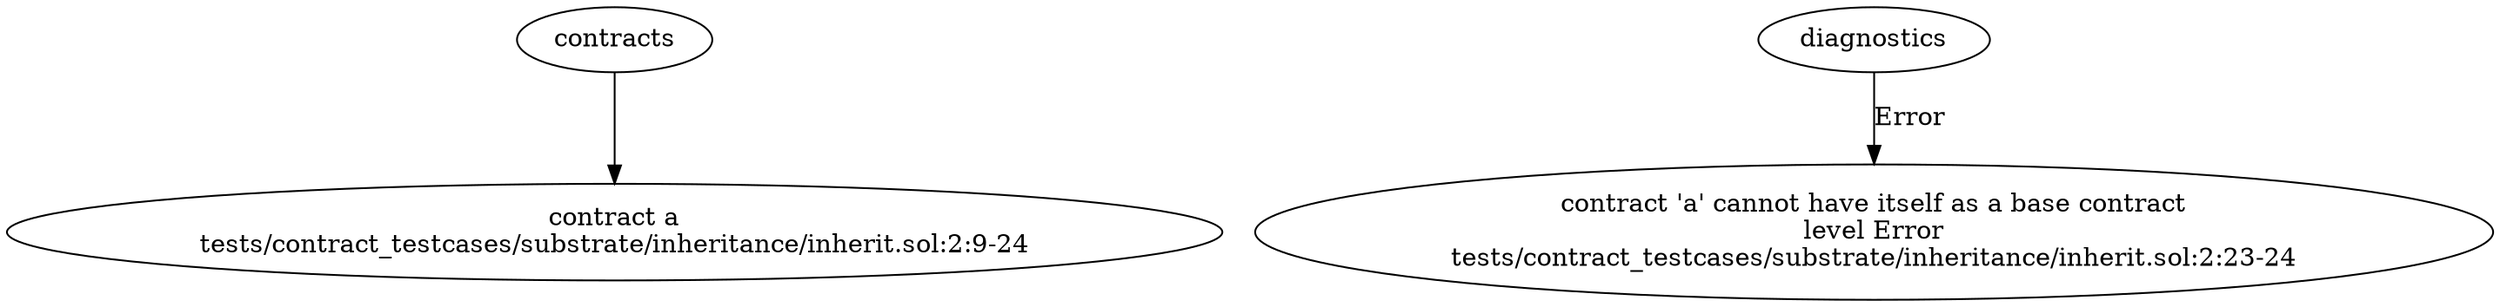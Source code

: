 strict digraph "tests/contract_testcases/substrate/inheritance/inherit.sol" {
	contract [label="contract a\ntests/contract_testcases/substrate/inheritance/inherit.sol:2:9-24"]
	diagnostic [label="contract 'a' cannot have itself as a base contract\nlevel Error\ntests/contract_testcases/substrate/inheritance/inherit.sol:2:23-24"]
	contracts -> contract
	diagnostics -> diagnostic [label="Error"]
}
